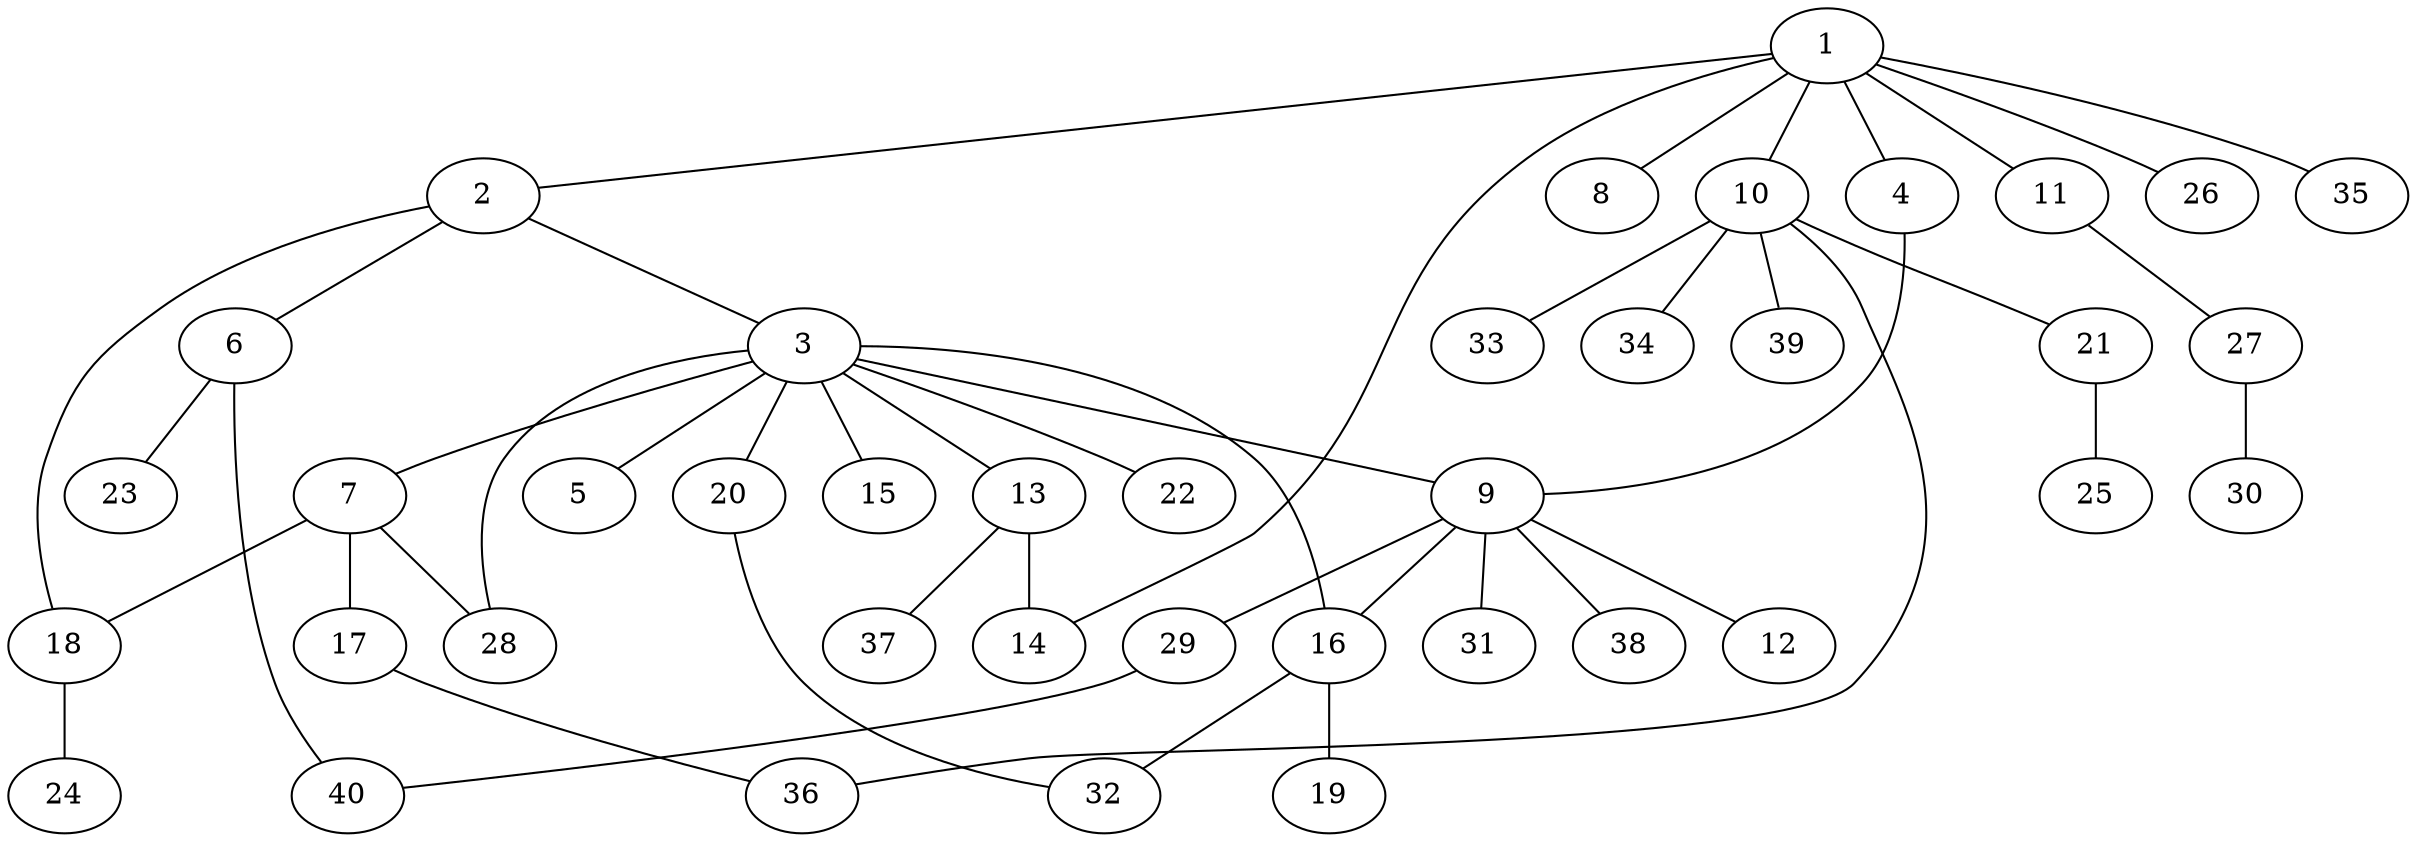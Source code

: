graph graphname {1--2
1--4
1--8
1--10
1--11
1--14
1--26
1--35
2--3
2--6
2--18
3--5
3--7
3--9
3--13
3--15
3--16
3--20
3--22
3--28
4--9
6--23
6--40
7--17
7--18
7--28
9--12
9--16
9--29
9--31
9--38
10--21
10--33
10--34
10--36
10--39
11--27
13--14
13--37
16--19
16--32
17--36
18--24
20--32
21--25
27--30
29--40
}